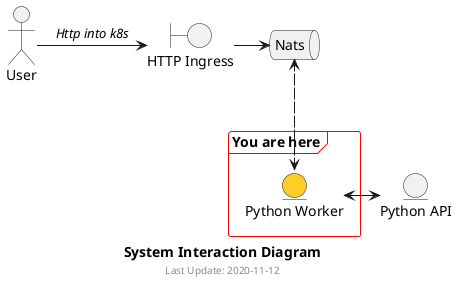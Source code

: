 @startuml interaction-diagram


skinparam frame {
    borderColor Red
}

caption <b>System Interaction Diagram</b> 
footer  Last Update: 2020-11-12

actor user as "User"
boundary http_ingress as "HTTP Ingress"
queue nats as "Nats"
frame "You are here" {
entity python_worker as "Python Worker" #FFCD28
}
entity python_api as "Python API"


user -> http_ingress : <i>Http into k8s</i>
http_ingress -> nats 
python_worker ..> nats 
nats ..> python_worker

python_worker -> python_api
python_api -> python_worker

@enduml
